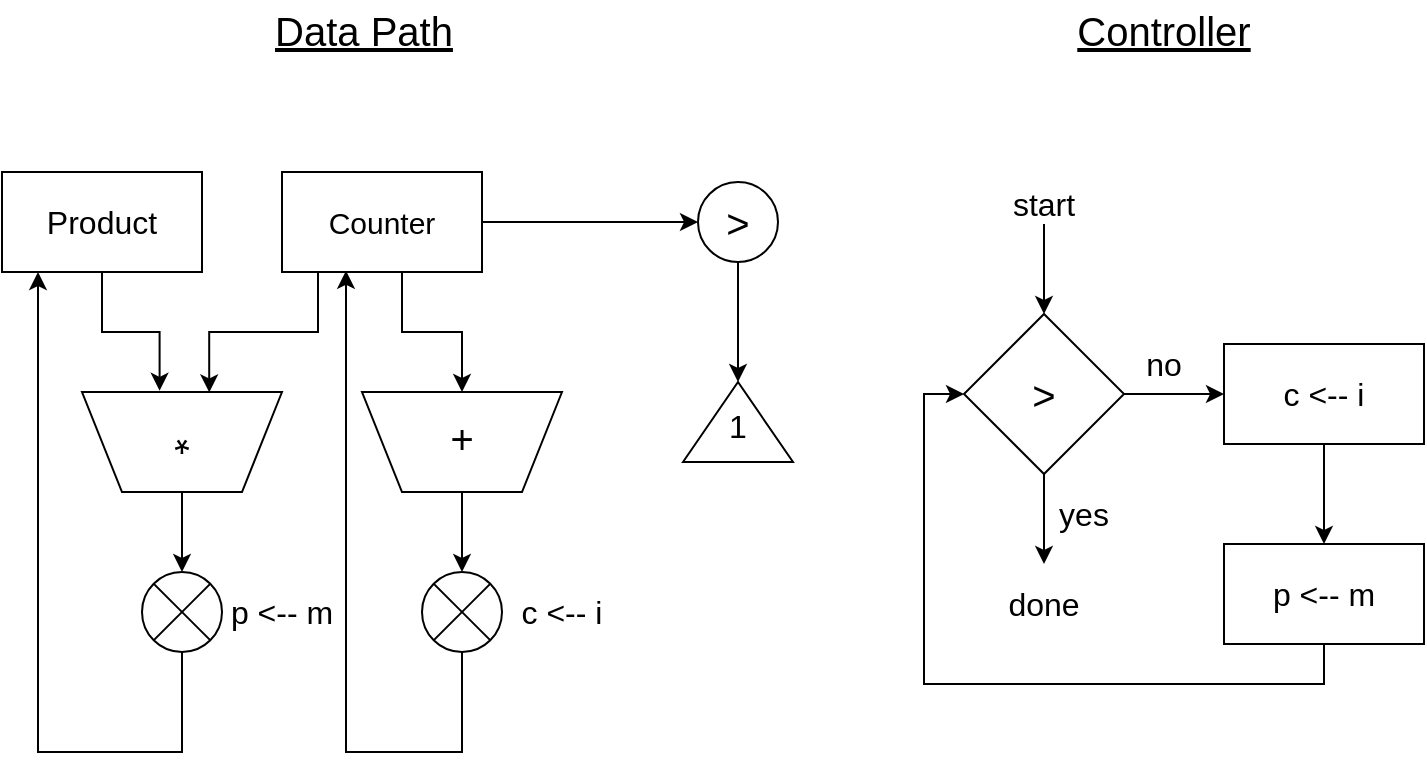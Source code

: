 <mxfile version="20.8.23" type="github">
  <diagram name="Page-1" id="RauxOMOAXHl27VLK-T5y">
    <mxGraphModel dx="1050" dy="541" grid="1" gridSize="10" guides="1" tooltips="1" connect="1" arrows="1" fold="1" page="1" pageScale="1" pageWidth="850" pageHeight="1100" math="0" shadow="0">
      <root>
        <mxCell id="0" />
        <mxCell id="1" parent="0" />
        <mxCell id="8gVDvsxwZ4CMCQWvO_CR-10" style="edgeStyle=orthogonalEdgeStyle;rounded=0;orthogonalLoop=1;jettySize=auto;html=1;entryX=0.612;entryY=1.012;entryDx=0;entryDy=0;entryPerimeter=0;" edge="1" parent="1" source="8gVDvsxwZ4CMCQWvO_CR-1" target="8gVDvsxwZ4CMCQWvO_CR-3">
          <mxGeometry relative="1" as="geometry" />
        </mxCell>
        <mxCell id="8gVDvsxwZ4CMCQWvO_CR-1" value="&lt;font style=&quot;font-size: 16px;&quot;&gt;Product&lt;/font&gt;" style="rounded=0;whiteSpace=wrap;html=1;" vertex="1" parent="1">
          <mxGeometry x="62" y="176" width="100" height="50" as="geometry" />
        </mxCell>
        <mxCell id="8gVDvsxwZ4CMCQWvO_CR-14" style="edgeStyle=orthogonalEdgeStyle;rounded=0;orthogonalLoop=1;jettySize=auto;html=1;exitX=0.5;exitY=1;exitDx=0;exitDy=0;entryX=0.364;entryY=0.996;entryDx=0;entryDy=0;entryPerimeter=0;" edge="1" parent="1" source="8gVDvsxwZ4CMCQWvO_CR-2" target="8gVDvsxwZ4CMCQWvO_CR-3">
          <mxGeometry relative="1" as="geometry">
            <Array as="points">
              <mxPoint x="220" y="226" />
              <mxPoint x="220" y="256" />
              <mxPoint x="166" y="256" />
            </Array>
          </mxGeometry>
        </mxCell>
        <mxCell id="8gVDvsxwZ4CMCQWvO_CR-15" style="edgeStyle=orthogonalEdgeStyle;rounded=0;orthogonalLoop=1;jettySize=auto;html=1;entryX=0.5;entryY=1;entryDx=0;entryDy=0;" edge="1" parent="1" source="8gVDvsxwZ4CMCQWvO_CR-2" target="8gVDvsxwZ4CMCQWvO_CR-5">
          <mxGeometry relative="1" as="geometry">
            <Array as="points">
              <mxPoint x="262" y="256" />
              <mxPoint x="292" y="256" />
            </Array>
          </mxGeometry>
        </mxCell>
        <mxCell id="8gVDvsxwZ4CMCQWvO_CR-18" value="" style="edgeStyle=orthogonalEdgeStyle;rounded=0;orthogonalLoop=1;jettySize=auto;html=1;" edge="1" parent="1" source="8gVDvsxwZ4CMCQWvO_CR-2" target="8gVDvsxwZ4CMCQWvO_CR-7">
          <mxGeometry relative="1" as="geometry" />
        </mxCell>
        <mxCell id="8gVDvsxwZ4CMCQWvO_CR-2" value="&lt;font style=&quot;font-size: 15px;&quot;&gt;Counter&lt;/font&gt;" style="rounded=0;whiteSpace=wrap;html=1;" vertex="1" parent="1">
          <mxGeometry x="202" y="176" width="100" height="50" as="geometry" />
        </mxCell>
        <mxCell id="8gVDvsxwZ4CMCQWvO_CR-17" value="" style="edgeStyle=orthogonalEdgeStyle;rounded=0;orthogonalLoop=1;jettySize=auto;html=1;" edge="1" parent="1" source="8gVDvsxwZ4CMCQWvO_CR-3">
          <mxGeometry relative="1" as="geometry">
            <mxPoint x="152" y="376" as="targetPoint" />
          </mxGeometry>
        </mxCell>
        <mxCell id="8gVDvsxwZ4CMCQWvO_CR-3" value="&lt;span style=&quot;font-size: 20px;&quot;&gt;*&lt;/span&gt;" style="shape=trapezoid;perimeter=trapezoidPerimeter;whiteSpace=wrap;html=1;fixedSize=1;rotation=-180;" vertex="1" parent="1">
          <mxGeometry x="102" y="286" width="100" height="50" as="geometry" />
        </mxCell>
        <mxCell id="8gVDvsxwZ4CMCQWvO_CR-35" style="edgeStyle=orthogonalEdgeStyle;rounded=0;orthogonalLoop=1;jettySize=auto;html=1;fontSize=20;entryX=0.18;entryY=1;entryDx=0;entryDy=0;entryPerimeter=0;" edge="1" parent="1" target="8gVDvsxwZ4CMCQWvO_CR-1">
          <mxGeometry relative="1" as="geometry">
            <mxPoint x="152" y="416" as="sourcePoint" />
            <mxPoint x="80" y="236" as="targetPoint" />
            <Array as="points">
              <mxPoint x="152" y="466" />
              <mxPoint x="80" y="466" />
            </Array>
          </mxGeometry>
        </mxCell>
        <mxCell id="8gVDvsxwZ4CMCQWvO_CR-16" value="" style="edgeStyle=orthogonalEdgeStyle;rounded=0;orthogonalLoop=1;jettySize=auto;html=1;" edge="1" parent="1" source="8gVDvsxwZ4CMCQWvO_CR-5">
          <mxGeometry relative="1" as="geometry">
            <mxPoint x="292" y="376" as="targetPoint" />
          </mxGeometry>
        </mxCell>
        <mxCell id="8gVDvsxwZ4CMCQWvO_CR-5" value="&lt;font style=&quot;font-size: 20px;&quot;&gt;+&lt;/font&gt;" style="shape=trapezoid;perimeter=trapezoidPerimeter;whiteSpace=wrap;html=1;fixedSize=1;rotation=-180;" vertex="1" parent="1">
          <mxGeometry x="242" y="286" width="100" height="50" as="geometry" />
        </mxCell>
        <mxCell id="8gVDvsxwZ4CMCQWvO_CR-40" style="edgeStyle=orthogonalEdgeStyle;rounded=0;orthogonalLoop=1;jettySize=auto;html=1;entryX=0.32;entryY=0.988;entryDx=0;entryDy=0;entryPerimeter=0;fontSize=20;" edge="1" parent="1" target="8gVDvsxwZ4CMCQWvO_CR-2">
          <mxGeometry relative="1" as="geometry">
            <mxPoint x="292" y="416" as="sourcePoint" />
            <Array as="points">
              <mxPoint x="292" y="466" />
              <mxPoint x="234" y="466" />
            </Array>
          </mxGeometry>
        </mxCell>
        <mxCell id="8gVDvsxwZ4CMCQWvO_CR-19" value="" style="edgeStyle=orthogonalEdgeStyle;rounded=0;orthogonalLoop=1;jettySize=auto;html=1;" edge="1" parent="1" source="8gVDvsxwZ4CMCQWvO_CR-7" target="8gVDvsxwZ4CMCQWvO_CR-8">
          <mxGeometry relative="1" as="geometry" />
        </mxCell>
        <mxCell id="8gVDvsxwZ4CMCQWvO_CR-7" value="&lt;font style=&quot;font-size: 20px;&quot;&gt;&amp;gt;&lt;/font&gt;" style="ellipse;whiteSpace=wrap;html=1;aspect=fixed;" vertex="1" parent="1">
          <mxGeometry x="410" y="181" width="40" height="40" as="geometry" />
        </mxCell>
        <mxCell id="8gVDvsxwZ4CMCQWvO_CR-8" value="" style="triangle;whiteSpace=wrap;html=1;rotation=-90;" vertex="1" parent="1">
          <mxGeometry x="410" y="273.5" width="40" height="55" as="geometry" />
        </mxCell>
        <mxCell id="8gVDvsxwZ4CMCQWvO_CR-25" value="" style="edgeStyle=orthogonalEdgeStyle;rounded=0;orthogonalLoop=1;jettySize=auto;html=1;" edge="1" parent="1" source="8gVDvsxwZ4CMCQWvO_CR-20" target="8gVDvsxwZ4CMCQWvO_CR-21">
          <mxGeometry relative="1" as="geometry" />
        </mxCell>
        <mxCell id="8gVDvsxwZ4CMCQWvO_CR-20" value="&lt;font style=&quot;font-size: 20px;&quot;&gt;&amp;gt;&lt;/font&gt;" style="rhombus;whiteSpace=wrap;html=1;" vertex="1" parent="1">
          <mxGeometry x="543" y="247" width="80" height="80" as="geometry" />
        </mxCell>
        <mxCell id="8gVDvsxwZ4CMCQWvO_CR-26" value="" style="edgeStyle=orthogonalEdgeStyle;rounded=0;orthogonalLoop=1;jettySize=auto;html=1;" edge="1" parent="1" source="8gVDvsxwZ4CMCQWvO_CR-21" target="8gVDvsxwZ4CMCQWvO_CR-22">
          <mxGeometry relative="1" as="geometry" />
        </mxCell>
        <mxCell id="8gVDvsxwZ4CMCQWvO_CR-21" value="&lt;font style=&quot;font-size: 16px;&quot;&gt;c &amp;lt;-- i&lt;/font&gt;" style="rounded=0;whiteSpace=wrap;html=1;" vertex="1" parent="1">
          <mxGeometry x="673" y="262" width="100" height="50" as="geometry" />
        </mxCell>
        <mxCell id="8gVDvsxwZ4CMCQWvO_CR-43" style="edgeStyle=orthogonalEdgeStyle;rounded=0;orthogonalLoop=1;jettySize=auto;html=1;entryX=0;entryY=0.5;entryDx=0;entryDy=0;fontSize=20;" edge="1" parent="1" source="8gVDvsxwZ4CMCQWvO_CR-22" target="8gVDvsxwZ4CMCQWvO_CR-20">
          <mxGeometry relative="1" as="geometry">
            <Array as="points">
              <mxPoint x="723" y="432" />
              <mxPoint x="523" y="432" />
              <mxPoint x="523" y="287" />
            </Array>
          </mxGeometry>
        </mxCell>
        <mxCell id="8gVDvsxwZ4CMCQWvO_CR-22" value="&lt;font style=&quot;font-size: 16px;&quot;&gt;p &amp;lt;-- m&lt;/font&gt;" style="rounded=0;whiteSpace=wrap;html=1;" vertex="1" parent="1">
          <mxGeometry x="673" y="362" width="100" height="50" as="geometry" />
        </mxCell>
        <mxCell id="8gVDvsxwZ4CMCQWvO_CR-32" value="" style="endArrow=classic;html=1;rounded=0;entryX=0.5;entryY=0;entryDx=0;entryDy=0;" edge="1" parent="1" target="8gVDvsxwZ4CMCQWvO_CR-20">
          <mxGeometry width="50" height="50" relative="1" as="geometry">
            <mxPoint x="583" y="202" as="sourcePoint" />
            <mxPoint x="583" y="242" as="targetPoint" />
          </mxGeometry>
        </mxCell>
        <mxCell id="8gVDvsxwZ4CMCQWvO_CR-48" value="" style="endArrow=classic;html=1;rounded=0;fontSize=20;exitX=0.5;exitY=1;exitDx=0;exitDy=0;" edge="1" parent="1" source="8gVDvsxwZ4CMCQWvO_CR-20">
          <mxGeometry width="50" height="50" relative="1" as="geometry">
            <mxPoint x="393" y="382" as="sourcePoint" />
            <mxPoint x="583" y="372" as="targetPoint" />
          </mxGeometry>
        </mxCell>
        <mxCell id="8gVDvsxwZ4CMCQWvO_CR-49" value="&lt;font style=&quot;font-size: 16px;&quot;&gt;1&lt;/font&gt;" style="text;strokeColor=none;align=center;fillColor=none;html=1;verticalAlign=middle;whiteSpace=wrap;rounded=0;fontSize=20;" vertex="1" parent="1">
          <mxGeometry x="400" y="286" width="60" height="30" as="geometry" />
        </mxCell>
        <mxCell id="8gVDvsxwZ4CMCQWvO_CR-52" value="" style="shape=sumEllipse;perimeter=ellipsePerimeter;whiteSpace=wrap;html=1;backgroundOutline=1;fontSize=30;" vertex="1" parent="1">
          <mxGeometry x="132" y="376" width="40" height="40" as="geometry" />
        </mxCell>
        <mxCell id="8gVDvsxwZ4CMCQWvO_CR-53" value="" style="shape=sumEllipse;perimeter=ellipsePerimeter;whiteSpace=wrap;html=1;backgroundOutline=1;fontSize=30;" vertex="1" parent="1">
          <mxGeometry x="272" y="376" width="40" height="40" as="geometry" />
        </mxCell>
        <mxCell id="8gVDvsxwZ4CMCQWvO_CR-55" value="&lt;font style=&quot;font-size: 16px;&quot;&gt;c &amp;lt;-- i&lt;/font&gt;" style="text;strokeColor=none;align=center;fillColor=none;html=1;verticalAlign=middle;whiteSpace=wrap;rounded=0;fontSize=30;" vertex="1" parent="1">
          <mxGeometry x="312" y="376" width="60" height="30" as="geometry" />
        </mxCell>
        <mxCell id="8gVDvsxwZ4CMCQWvO_CR-56" value="&lt;font style=&quot;font-size: 16px;&quot;&gt;p &amp;lt;-- m&lt;/font&gt;" style="text;strokeColor=none;align=center;fillColor=none;html=1;verticalAlign=middle;whiteSpace=wrap;rounded=0;fontSize=30;" vertex="1" parent="1">
          <mxGeometry x="172" y="376" width="60" height="30" as="geometry" />
        </mxCell>
        <mxCell id="8gVDvsxwZ4CMCQWvO_CR-59" value="&lt;span style=&quot;font-size: 16px;&quot;&gt;done&lt;/span&gt;" style="text;strokeColor=none;align=center;fillColor=none;html=1;verticalAlign=middle;whiteSpace=wrap;rounded=0;fontSize=30;" vertex="1" parent="1">
          <mxGeometry x="553" y="372" width="60" height="30" as="geometry" />
        </mxCell>
        <mxCell id="8gVDvsxwZ4CMCQWvO_CR-60" value="&lt;span style=&quot;font-size: 16px;&quot;&gt;yes&lt;/span&gt;" style="text;strokeColor=none;align=center;fillColor=none;html=1;verticalAlign=middle;whiteSpace=wrap;rounded=0;fontSize=30;" vertex="1" parent="1">
          <mxGeometry x="573" y="327" width="60" height="30" as="geometry" />
        </mxCell>
        <mxCell id="8gVDvsxwZ4CMCQWvO_CR-61" value="&lt;span style=&quot;font-size: 16px;&quot;&gt;no&lt;/span&gt;" style="text;strokeColor=none;align=center;fillColor=none;html=1;verticalAlign=middle;whiteSpace=wrap;rounded=0;fontSize=30;" vertex="1" parent="1">
          <mxGeometry x="613" y="252" width="60" height="30" as="geometry" />
        </mxCell>
        <mxCell id="8gVDvsxwZ4CMCQWvO_CR-62" value="&lt;span style=&quot;font-size: 16px;&quot;&gt;start&lt;/span&gt;" style="text;strokeColor=none;align=center;fillColor=none;html=1;verticalAlign=middle;whiteSpace=wrap;rounded=0;fontSize=30;" vertex="1" parent="1">
          <mxGeometry x="553" y="172" width="60" height="30" as="geometry" />
        </mxCell>
        <mxCell id="8gVDvsxwZ4CMCQWvO_CR-64" value="&lt;font style=&quot;font-size: 20px;&quot;&gt;&lt;u&gt;Data Path&lt;/u&gt;&lt;/font&gt;" style="text;strokeColor=none;align=center;fillColor=none;html=1;verticalAlign=middle;whiteSpace=wrap;rounded=0;fontSize=16;" vertex="1" parent="1">
          <mxGeometry x="184" y="90" width="118" height="30" as="geometry" />
        </mxCell>
        <mxCell id="8gVDvsxwZ4CMCQWvO_CR-65" value="&lt;font style=&quot;font-size: 20px;&quot;&gt;&lt;u&gt;Controller&lt;/u&gt;&lt;/font&gt;" style="text;strokeColor=none;align=center;fillColor=none;html=1;verticalAlign=middle;whiteSpace=wrap;rounded=0;fontSize=16;" vertex="1" parent="1">
          <mxGeometry x="584" y="90" width="118" height="30" as="geometry" />
        </mxCell>
      </root>
    </mxGraphModel>
  </diagram>
</mxfile>
